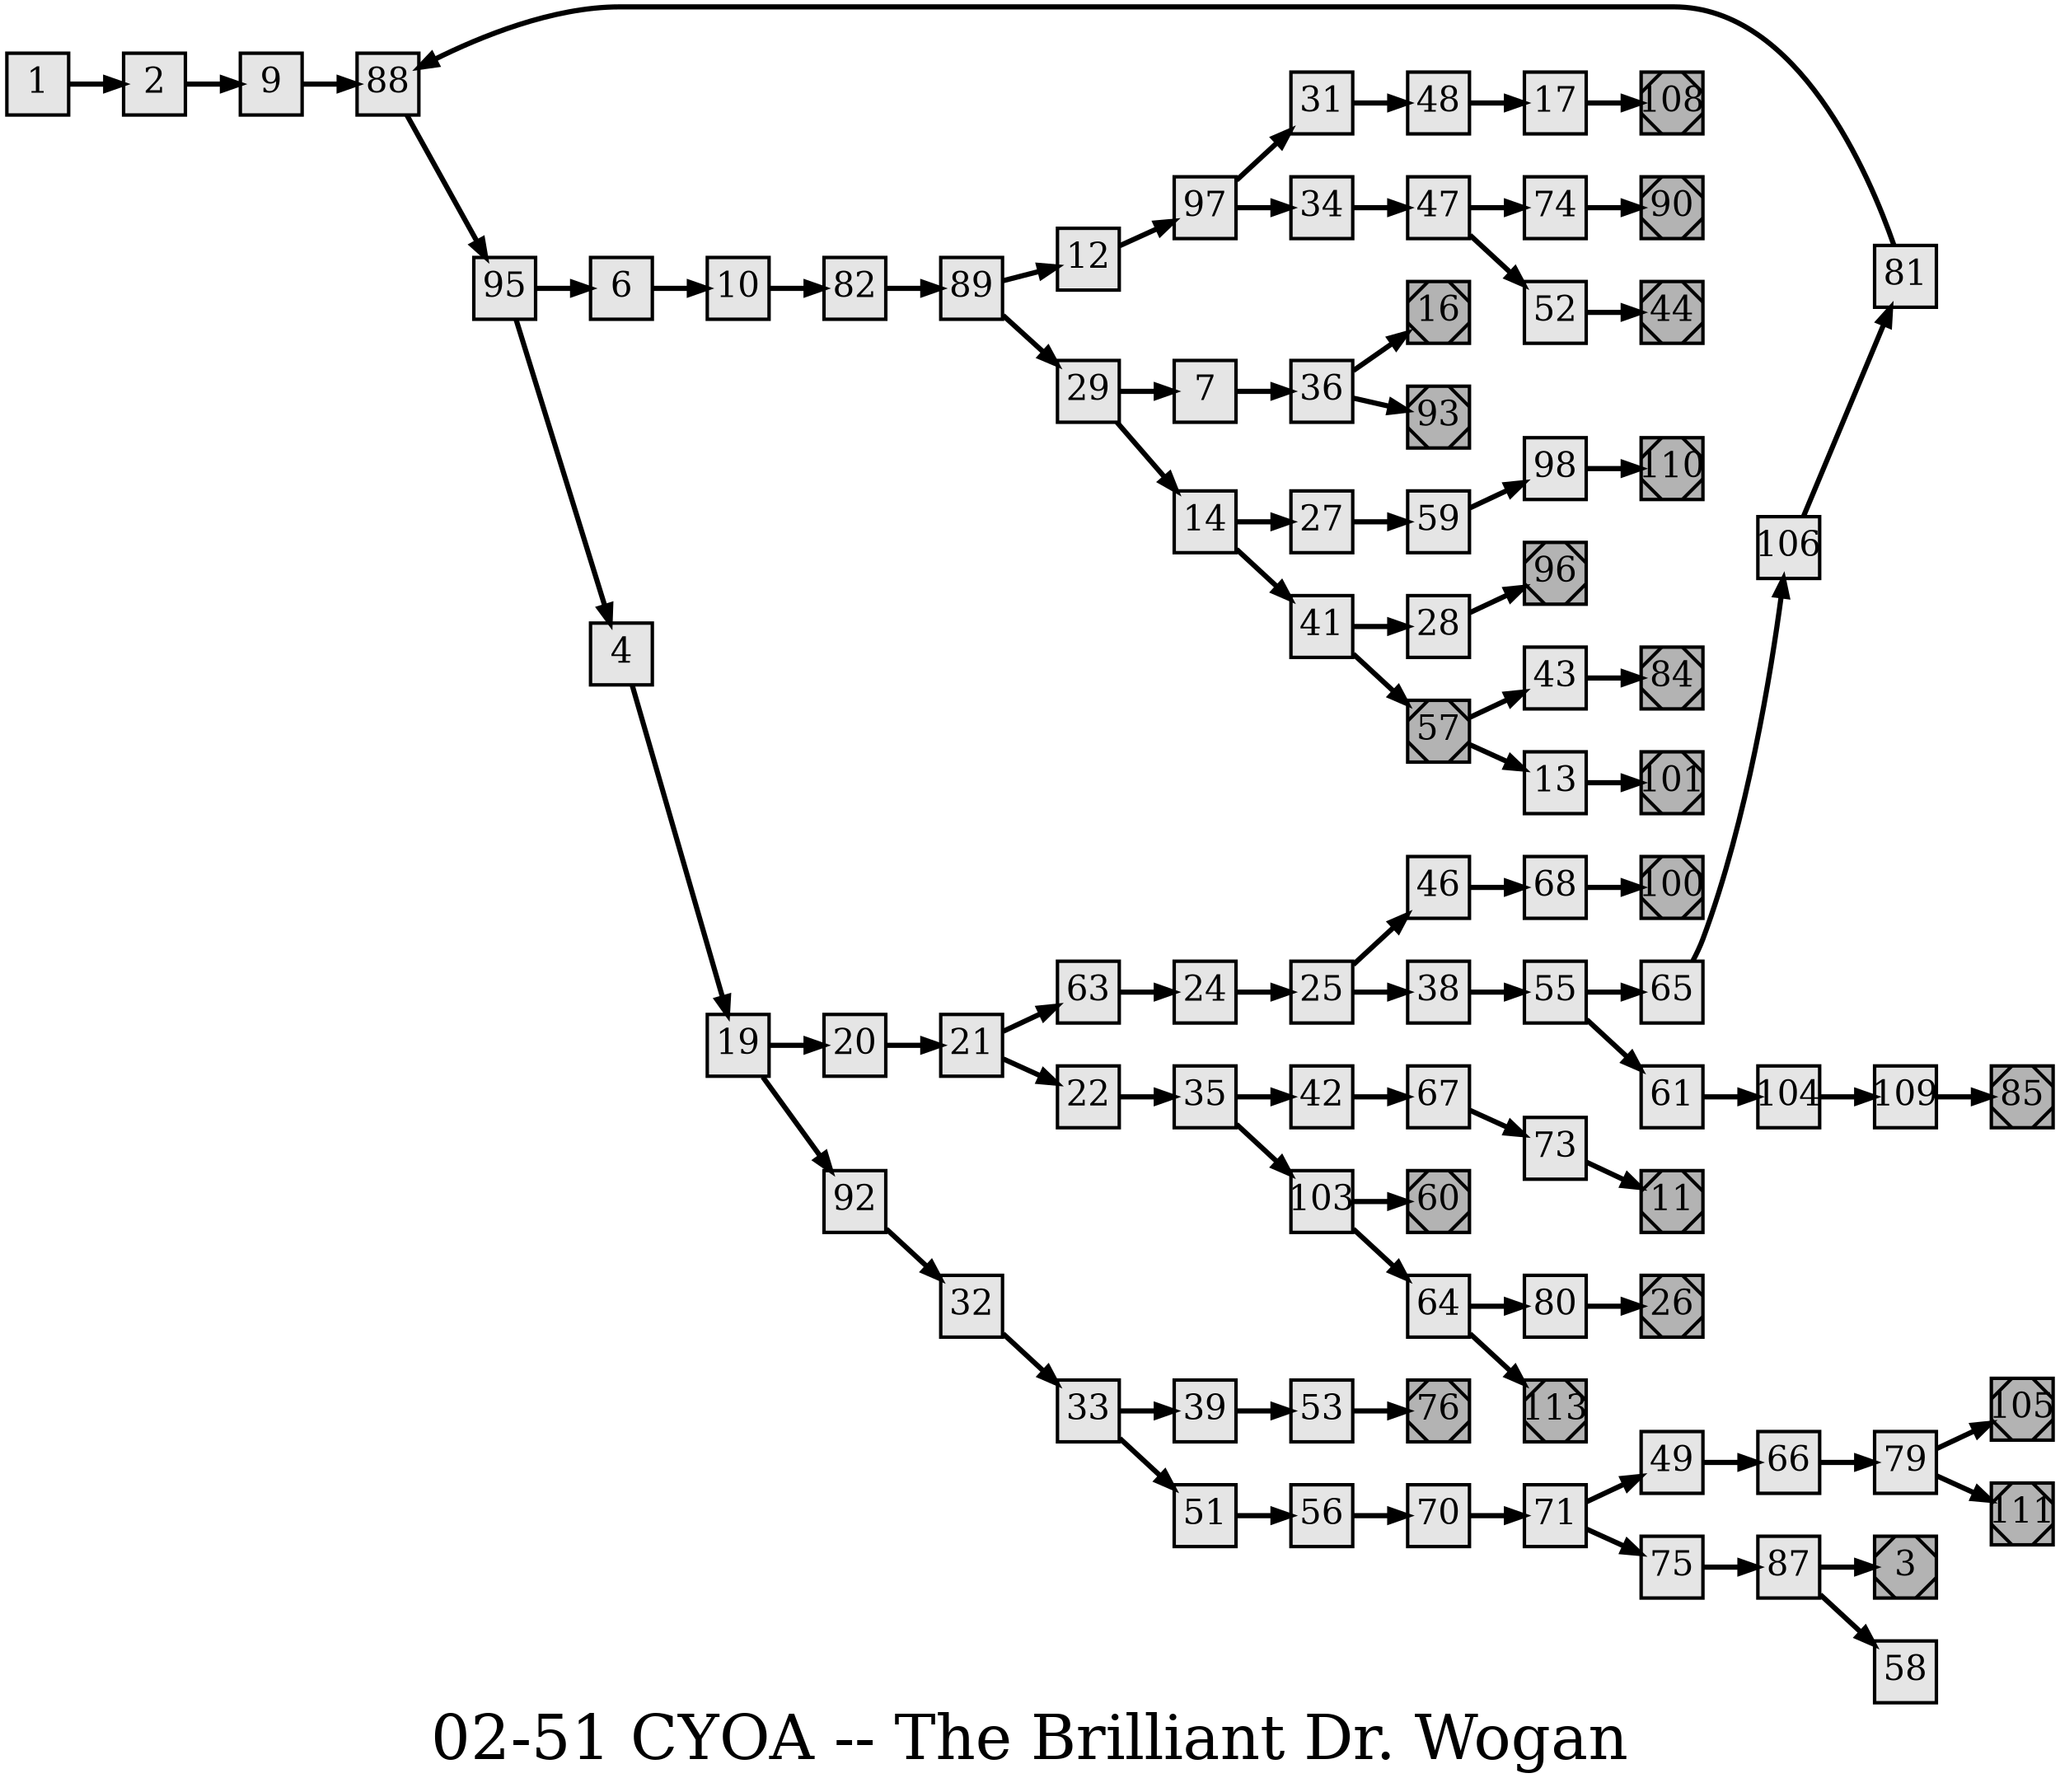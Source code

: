 digraph g{
  graph [ label="02-51 CYOA -- The Brilliant Dr. Wogan" rankdir=LR, ordering=out, fontsize=36, nodesep="0.35", ranksep="0.45"];
  node  [shape=rect, penwidth=2, fontsize=20, style=filled, fillcolor=grey90, margin="0,0", labelfloat=true, regular=true, fixedsize=true];
  edge  [labelfloat=true, penwidth=3, fontsize=12];
  // ---;
  // group  : Katz;
  // id     : 02-51;
  // gbid   : 484;
  // series : CYOA;
  // title  : The Brilliant Dr. Wogan;
  // author : R.A. Montgomery;
  // credit:;
  // - name : Cindy Lam;
  // role : encoder;
  // date : 2018-05-04;
  // render:;
  // - name   : small;
  // styles : gvStyles.txt;
  // engine : dot;
  // comment: >;
  
  // ---;
  
  // From | To | Label;
  
  1 -> 2;
  2 -> 9;
  3	[ xlabel="E", shape=Msquare, fontsize=20, fillcolor=grey70, xlabel="" ];
  4 -> 19;
  6 -> 10;
  7 -> 36;
  9 -> 88;
  10 -> 82;
  11	[ xlabel="E", shape=Msquare, fontsize=20, fillcolor=grey70, xlabel="" ];
  12 -> 97;
  13 -> 101;
  14 -> 27;
  14 -> 41;
  16	[ xlabel="E", shape=Msquare, fontsize=20, fillcolor=grey70, xlabel="" ];
  17 -> 108;
  19 -> 20;
  19 -> 92;
  20 -> 21;
  21 -> 63;
  21 -> 22;
  22 -> 35;
  24 -> 25;
  25 -> 46;
  25 -> 38;
  26	[ xlabel="E", shape=Msquare, fontsize=20, fillcolor=grey70, xlabel="" ];
  27 -> 59;
  28 -> 96;
  29 -> 7;
  29 -> 14;
  31 -> 48;
  32 -> 33;
  33 -> 39;
  33 -> 51;
  34 -> 47;
  35 -> 42;
  35 -> 103;
  36 -> 16;
  36 -> 93;
  38 -> 55;
  39 -> 53;
  41 -> 28;
  41 -> 57;
  42 -> 67;
  43 -> 84;
  44	[ xlabel="E", shape=Msquare, fontsize=20, fillcolor=grey70, xlabel="" ];
  46 -> 68;
  47 -> 74;
  47 -> 52;
  48 -> 17;
  49 -> 66;
  51 -> 56;
  52 -> 44;
  53 -> 76;
  55 -> 65;
  55 -> 61;
  56 -> 70;
  57 -> 43;
  57 -> 13;
  57	[ xlabel="E", shape=Msquare, fontsize=20, fillcolor=grey70, xlabel="" ];
  59 -> 98;
  60	[ xlabel="E", shape=Msquare, fontsize=20, fillcolor=grey70, xlabel="" ];
  61 -> 104;
  63 -> 24;
  64 -> 80;
  64 -> 113;
  65 -> 106;
  66 -> 79;
  67 -> 73;
  68 -> 100;
  70 -> 71;
  71 -> 49;
  71 -> 75;
  73 -> 11;
  74 -> 90;
  75 -> 87;
  76	[ xlabel="E", shape=Msquare, fontsize=20, fillcolor=grey70, xlabel="" ];
  79 -> 105;
  79 -> 111;
  80 -> 26;
  81 -> 88;
  82 -> 89;
  84	[ xlabel="E", shape=Msquare, fontsize=20, fillcolor=grey70, xlabel="" ];
  85	[ xlabel="E", shape=Msquare, fontsize=20, fillcolor=grey70, xlabel="" ];
  87 -> 3;
  87 -> 58;
  88 -> 95;
  89 -> 12;
  89 -> 29;
  90	[ xlabel="E", shape=Msquare, fontsize=20, fillcolor=grey70, xlabel="" ];
  92 -> 32;
  93	[ xlabel="E", shape=Msquare, fontsize=20, fillcolor=grey70, xlabel="" ];
  95 -> 6;
  95 -> 4;
  96	[ xlabel="E", shape=Msquare, fontsize=20, fillcolor=grey70, xlabel="" ];
  97 -> 31;
  97 -> 34;
  98 -> 110;
  100	[ xlabel="E", shape=Msquare, fontsize=20, fillcolor=grey70, xlabel="" ];
  101	[ xlabel="E", shape=Msquare, fontsize=20, fillcolor=grey70, xlabel="" ];
  103 -> 60;
  103 -> 64;
  104 -> 109;
  105	[ xlabel="E", shape=Msquare, fontsize=20, fillcolor=grey70, xlabel="" ];
  106 -> 81;
  108	[ xlabel="E", shape=Msquare, fontsize=20, fillcolor=grey70, xlabel="" ];
  109 -> 85;
  110	[ xlabel="E", shape=Msquare, fontsize=20, fillcolor=grey70, xlabel="" ];
  111	[ xlabel="E", shape=Msquare, fontsize=20, fillcolor=grey70, xlabel="" ];
  113	[ xlabel="E", shape=Msquare, fontsize=20, fillcolor=grey70, xlabel="" ];

  // Illustrations;
  
  4	[ xlabel="ILL", image="illustration-full.png", xlabel="" ];
  9	[ xlabel="ILL", image="illustration-full.png", xlabel="" ];
  14	[ xlabel="ILL", image="illustration-full.png", xlabel="" ];
  19	[ xlabel="ILL", image="illustration-full.png", xlabel="" ];
  22	[ xlabel="ILL", image="illustration-full.png", xlabel="" ];
  31	[ xlabel="ILL", image="illustration-full.png", xlabel="" ];
  36	[ xlabel="ILL", image="illustration-full.png", xlabel="" ];
  41	[ xlabel="ILL", image="illustration-full.png", xlabel="" ];
  44	[ xlabel="ILL", image="illustration-full.png", xlabel="" ];
  51	[ xlabel="ILL", image="illustration-full.png", xlabel="" ];
  55	[ xlabel="ILL", image="illustration-full.png", xlabel="" ];
  63	[ xlabel="ILL", image="illustration-full.png", xlabel="" ];
  68	[ xlabel="ILL", image="illustration-full.png", xlabel="" ];
  73	[ xlabel="ILL", image="illustration-full.png", xlabel="" ];
  76	[ xlabel="ILL", image="illustration-full.png", xlabel="" ];
  79	[ xlabel="ILL", image="illustration-full.png", xlabel="" ];
  82	[ xlabel="ILL", image="illustration-full.png", xlabel="" ];
  87	[ xlabel="ILL", image="illustration-full.png", xlabel="" ];
  90	[ xlabel="ILL", image="illustration-full.png", xlabel="" ];
  95	[ xlabel="ILL", image="illustration-full.png", xlabel="" ];
  98	[ xlabel="ILL", image="illustration-full.png", xlabel="" ];
  103	[ xlabel="ILL", image="illustration-full.png", xlabel="" ];
  106	[ xlabel="ILL", image="illustration-full.png", xlabel="" ];
  113	[ xlabel="ILL", image="illustration-full.png", xlabel="" ];
}

